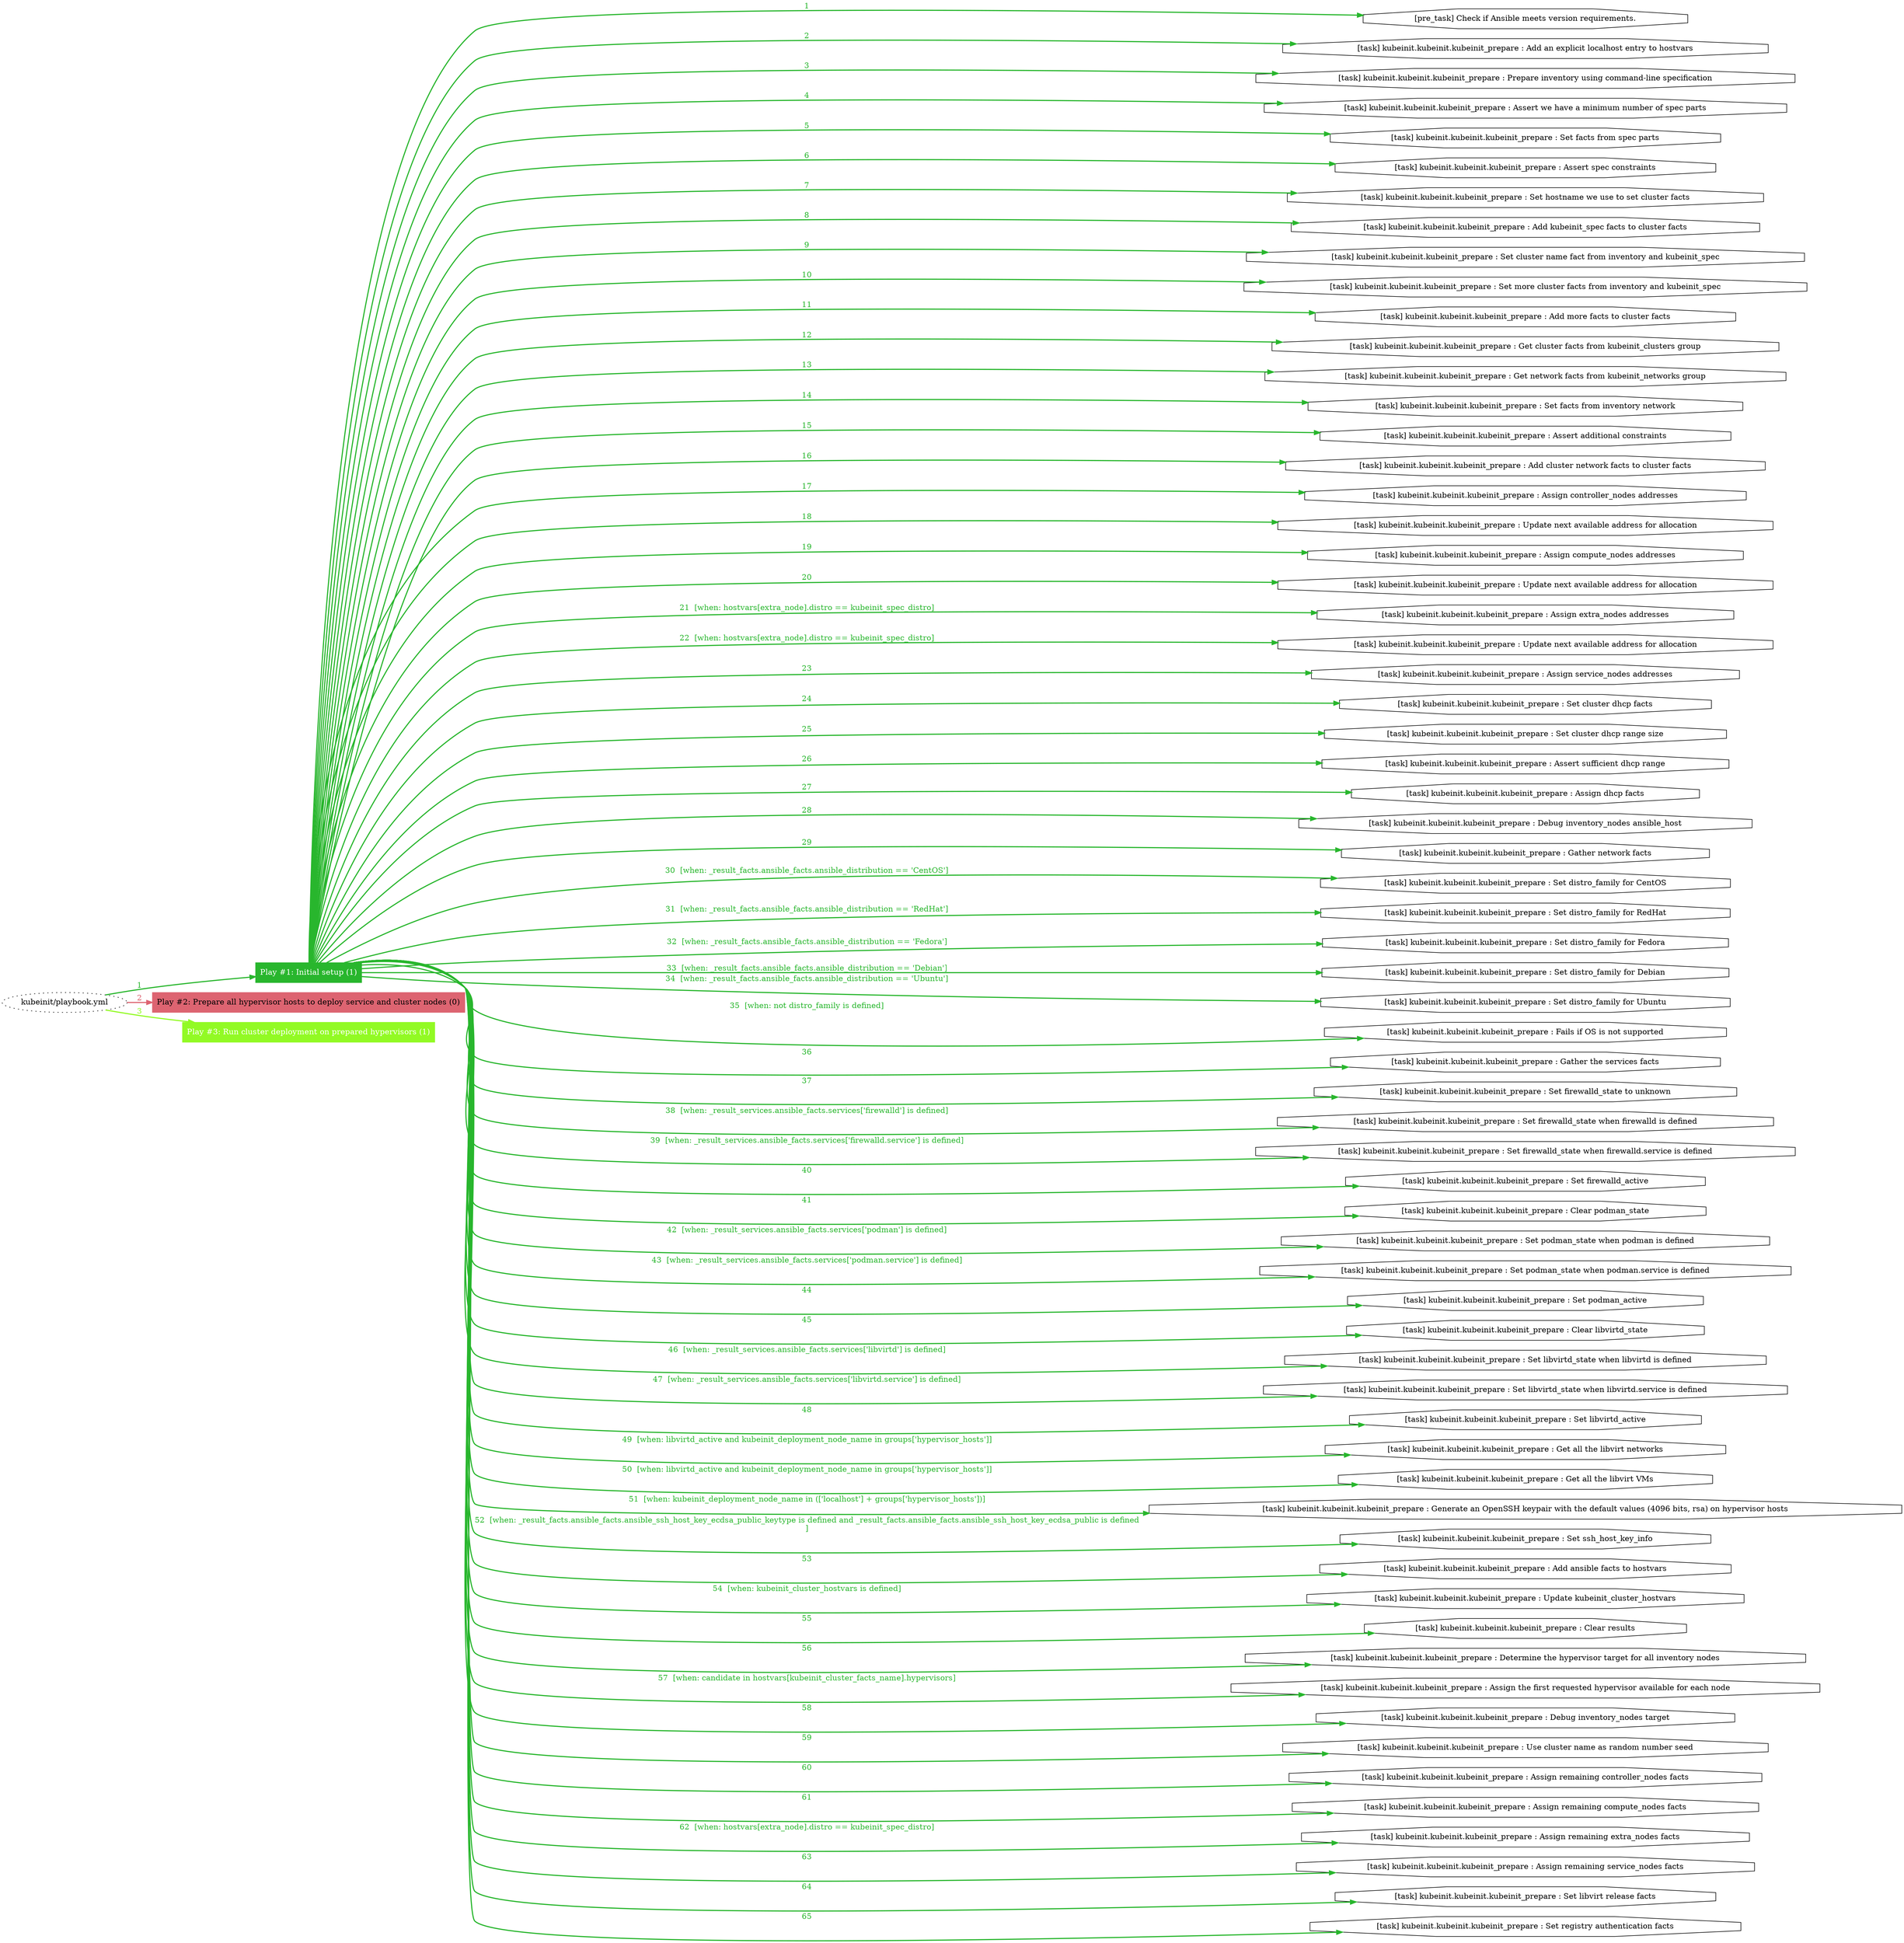digraph "kubeinit/playbook.yml "{
	graph [concentrate=true ordering=in rankdir=LR ratio=fill]
	edge [esep=5 sep=10]
	"kubeinit/playbook.yml" [id=root_node style=dotted]
	subgraph "Play #1: Initial setup (1) "{
		"Play #1: Initial setup (1)" [color="#28b62d" fontcolor="#ffffff" id="play_c313635e-9cf6-402c-b235-ce4847fbc8ec" shape=box style=filled tooltip=localhost]
		"kubeinit/playbook.yml" -> "Play #1: Initial setup (1)" [label=1 color="#28b62d" fontcolor="#28b62d" id="edge_3f4640e3-2729-45f4-9bf4-5400be80dd0c" style=bold]
		"pre_task_296c5444-6fe3-4db2-9842-a774a4408037" [label="[pre_task] Check if Ansible meets version requirements." id="pre_task_296c5444-6fe3-4db2-9842-a774a4408037" shape=octagon tooltip="[pre_task] Check if Ansible meets version requirements."]
		"Play #1: Initial setup (1)" -> "pre_task_296c5444-6fe3-4db2-9842-a774a4408037" [label=1 color="#28b62d" fontcolor="#28b62d" id="edge_72d00acb-046c-49ae-b5fb-a7f993ac03d1" style=bold]
		"task_47fa491d-0e38-41fc-8d8a-f73d859b1caa" [label="[task] kubeinit.kubeinit.kubeinit_prepare : Add an explicit localhost entry to hostvars" id="task_47fa491d-0e38-41fc-8d8a-f73d859b1caa" shape=octagon tooltip="[task] kubeinit.kubeinit.kubeinit_prepare : Add an explicit localhost entry to hostvars"]
		"Play #1: Initial setup (1)" -> "task_47fa491d-0e38-41fc-8d8a-f73d859b1caa" [label=2 color="#28b62d" fontcolor="#28b62d" id="edge_b5825b25-3700-4866-b2f2-0feb274ea2fd" style=bold]
		"task_2aee39bc-c52c-406c-9522-8548c302b3e2" [label="[task] kubeinit.kubeinit.kubeinit_prepare : Prepare inventory using command-line specification" id="task_2aee39bc-c52c-406c-9522-8548c302b3e2" shape=octagon tooltip="[task] kubeinit.kubeinit.kubeinit_prepare : Prepare inventory using command-line specification"]
		"Play #1: Initial setup (1)" -> "task_2aee39bc-c52c-406c-9522-8548c302b3e2" [label=3 color="#28b62d" fontcolor="#28b62d" id="edge_6568ed7e-d015-4a42-8075-1ba272a9e539" style=bold]
		"task_3c5c2baa-ca39-49b0-8fbe-63f843712488" [label="[task] kubeinit.kubeinit.kubeinit_prepare : Assert we have a minimum number of spec parts" id="task_3c5c2baa-ca39-49b0-8fbe-63f843712488" shape=octagon tooltip="[task] kubeinit.kubeinit.kubeinit_prepare : Assert we have a minimum number of spec parts"]
		"Play #1: Initial setup (1)" -> "task_3c5c2baa-ca39-49b0-8fbe-63f843712488" [label=4 color="#28b62d" fontcolor="#28b62d" id="edge_3e63a2ee-0247-4b5b-b351-bae3a1697434" style=bold]
		"task_2d5ce627-e34d-4ffd-87f3-7b3a58e3e92d" [label="[task] kubeinit.kubeinit.kubeinit_prepare : Set facts from spec parts" id="task_2d5ce627-e34d-4ffd-87f3-7b3a58e3e92d" shape=octagon tooltip="[task] kubeinit.kubeinit.kubeinit_prepare : Set facts from spec parts"]
		"Play #1: Initial setup (1)" -> "task_2d5ce627-e34d-4ffd-87f3-7b3a58e3e92d" [label=5 color="#28b62d" fontcolor="#28b62d" id="edge_c498a78a-1141-4a38-bd08-91836d047825" style=bold]
		"task_92849b29-059f-45ae-aea6-a213fb104916" [label="[task] kubeinit.kubeinit.kubeinit_prepare : Assert spec constraints" id="task_92849b29-059f-45ae-aea6-a213fb104916" shape=octagon tooltip="[task] kubeinit.kubeinit.kubeinit_prepare : Assert spec constraints"]
		"Play #1: Initial setup (1)" -> "task_92849b29-059f-45ae-aea6-a213fb104916" [label=6 color="#28b62d" fontcolor="#28b62d" id="edge_93c8c0bd-5e71-4c4c-a183-01c3ee206038" style=bold]
		"task_362c1b8f-0116-43b3-bc5c-b5e227faffb5" [label="[task] kubeinit.kubeinit.kubeinit_prepare : Set hostname we use to set cluster facts" id="task_362c1b8f-0116-43b3-bc5c-b5e227faffb5" shape=octagon tooltip="[task] kubeinit.kubeinit.kubeinit_prepare : Set hostname we use to set cluster facts"]
		"Play #1: Initial setup (1)" -> "task_362c1b8f-0116-43b3-bc5c-b5e227faffb5" [label=7 color="#28b62d" fontcolor="#28b62d" id="edge_97d99631-f6e8-4a81-abc4-1f50e2768614" style=bold]
		"task_365230a4-1e78-4d3c-8c8e-a894fc46feb7" [label="[task] kubeinit.kubeinit.kubeinit_prepare : Add kubeinit_spec facts to cluster facts" id="task_365230a4-1e78-4d3c-8c8e-a894fc46feb7" shape=octagon tooltip="[task] kubeinit.kubeinit.kubeinit_prepare : Add kubeinit_spec facts to cluster facts"]
		"Play #1: Initial setup (1)" -> "task_365230a4-1e78-4d3c-8c8e-a894fc46feb7" [label=8 color="#28b62d" fontcolor="#28b62d" id="edge_583d683d-5d15-4af8-88ce-3bf1c8ca97ae" style=bold]
		"task_ec97f8cf-2db0-46ea-abd0-edbfcd6faaaf" [label="[task] kubeinit.kubeinit.kubeinit_prepare : Set cluster name fact from inventory and kubeinit_spec" id="task_ec97f8cf-2db0-46ea-abd0-edbfcd6faaaf" shape=octagon tooltip="[task] kubeinit.kubeinit.kubeinit_prepare : Set cluster name fact from inventory and kubeinit_spec"]
		"Play #1: Initial setup (1)" -> "task_ec97f8cf-2db0-46ea-abd0-edbfcd6faaaf" [label=9 color="#28b62d" fontcolor="#28b62d" id="edge_9b9e3022-554b-4518-8bbe-228c2e943c6c" style=bold]
		"task_0b0e915d-b63b-4e1d-83a9-1dd6ca66bbb3" [label="[task] kubeinit.kubeinit.kubeinit_prepare : Set more cluster facts from inventory and kubeinit_spec" id="task_0b0e915d-b63b-4e1d-83a9-1dd6ca66bbb3" shape=octagon tooltip="[task] kubeinit.kubeinit.kubeinit_prepare : Set more cluster facts from inventory and kubeinit_spec"]
		"Play #1: Initial setup (1)" -> "task_0b0e915d-b63b-4e1d-83a9-1dd6ca66bbb3" [label=10 color="#28b62d" fontcolor="#28b62d" id="edge_fcf29b14-71e2-4241-892a-e9960e4b3624" style=bold]
		"task_0b99bc91-0209-4c72-bda7-4a2c10b55e8e" [label="[task] kubeinit.kubeinit.kubeinit_prepare : Add more facts to cluster facts" id="task_0b99bc91-0209-4c72-bda7-4a2c10b55e8e" shape=octagon tooltip="[task] kubeinit.kubeinit.kubeinit_prepare : Add more facts to cluster facts"]
		"Play #1: Initial setup (1)" -> "task_0b99bc91-0209-4c72-bda7-4a2c10b55e8e" [label=11 color="#28b62d" fontcolor="#28b62d" id="edge_3ffba5a2-c8be-4e14-b0e7-76e1c8494cfe" style=bold]
		"task_087a7bc1-76fc-4b29-8f9c-f2a9ade89a04" [label="[task] kubeinit.kubeinit.kubeinit_prepare : Get cluster facts from kubeinit_clusters group" id="task_087a7bc1-76fc-4b29-8f9c-f2a9ade89a04" shape=octagon tooltip="[task] kubeinit.kubeinit.kubeinit_prepare : Get cluster facts from kubeinit_clusters group"]
		"Play #1: Initial setup (1)" -> "task_087a7bc1-76fc-4b29-8f9c-f2a9ade89a04" [label=12 color="#28b62d" fontcolor="#28b62d" id="edge_e418cd97-1eee-4bfa-92ab-4457687f11d0" style=bold]
		"task_52fd3d79-012b-4396-b9a3-3f5ffcd0dc9a" [label="[task] kubeinit.kubeinit.kubeinit_prepare : Get network facts from kubeinit_networks group" id="task_52fd3d79-012b-4396-b9a3-3f5ffcd0dc9a" shape=octagon tooltip="[task] kubeinit.kubeinit.kubeinit_prepare : Get network facts from kubeinit_networks group"]
		"Play #1: Initial setup (1)" -> "task_52fd3d79-012b-4396-b9a3-3f5ffcd0dc9a" [label=13 color="#28b62d" fontcolor="#28b62d" id="edge_3a26ba7a-8bea-4d6e-98af-e9c9c9514d02" style=bold]
		"task_d442d7db-6bf5-4bc6-8ac4-331b544fae82" [label="[task] kubeinit.kubeinit.kubeinit_prepare : Set facts from inventory network" id="task_d442d7db-6bf5-4bc6-8ac4-331b544fae82" shape=octagon tooltip="[task] kubeinit.kubeinit.kubeinit_prepare : Set facts from inventory network"]
		"Play #1: Initial setup (1)" -> "task_d442d7db-6bf5-4bc6-8ac4-331b544fae82" [label=14 color="#28b62d" fontcolor="#28b62d" id="edge_8ff3b1b7-fbde-4551-8830-73317258ce2e" style=bold]
		"task_a5e06782-e4cc-46b0-a595-e7dcabde58fe" [label="[task] kubeinit.kubeinit.kubeinit_prepare : Assert additional constraints" id="task_a5e06782-e4cc-46b0-a595-e7dcabde58fe" shape=octagon tooltip="[task] kubeinit.kubeinit.kubeinit_prepare : Assert additional constraints"]
		"Play #1: Initial setup (1)" -> "task_a5e06782-e4cc-46b0-a595-e7dcabde58fe" [label=15 color="#28b62d" fontcolor="#28b62d" id="edge_ecacefb3-fe21-495a-b015-e27e1371ee64" style=bold]
		"task_f9098e0a-c01e-40f7-ab56-21bf6d32ac0a" [label="[task] kubeinit.kubeinit.kubeinit_prepare : Add cluster network facts to cluster facts" id="task_f9098e0a-c01e-40f7-ab56-21bf6d32ac0a" shape=octagon tooltip="[task] kubeinit.kubeinit.kubeinit_prepare : Add cluster network facts to cluster facts"]
		"Play #1: Initial setup (1)" -> "task_f9098e0a-c01e-40f7-ab56-21bf6d32ac0a" [label=16 color="#28b62d" fontcolor="#28b62d" id="edge_def6d592-16a5-4f10-b52b-5466c2d37bba" style=bold]
		"task_a44e3980-7ec0-4450-a054-d50ebf6d7ad4" [label="[task] kubeinit.kubeinit.kubeinit_prepare : Assign controller_nodes addresses" id="task_a44e3980-7ec0-4450-a054-d50ebf6d7ad4" shape=octagon tooltip="[task] kubeinit.kubeinit.kubeinit_prepare : Assign controller_nodes addresses"]
		"Play #1: Initial setup (1)" -> "task_a44e3980-7ec0-4450-a054-d50ebf6d7ad4" [label=17 color="#28b62d" fontcolor="#28b62d" id="edge_9396bc98-906b-4d81-8a1d-1e6112b23b63" style=bold]
		"task_747e60c2-8d36-4c81-bde6-f5b2974f65ca" [label="[task] kubeinit.kubeinit.kubeinit_prepare : Update next available address for allocation" id="task_747e60c2-8d36-4c81-bde6-f5b2974f65ca" shape=octagon tooltip="[task] kubeinit.kubeinit.kubeinit_prepare : Update next available address for allocation"]
		"Play #1: Initial setup (1)" -> "task_747e60c2-8d36-4c81-bde6-f5b2974f65ca" [label=18 color="#28b62d" fontcolor="#28b62d" id="edge_7b004186-7169-4457-8e2c-1ef6afc3f08f" style=bold]
		"task_9bfc9136-a232-4a20-bc0b-d7f7e8f0c93d" [label="[task] kubeinit.kubeinit.kubeinit_prepare : Assign compute_nodes addresses" id="task_9bfc9136-a232-4a20-bc0b-d7f7e8f0c93d" shape=octagon tooltip="[task] kubeinit.kubeinit.kubeinit_prepare : Assign compute_nodes addresses"]
		"Play #1: Initial setup (1)" -> "task_9bfc9136-a232-4a20-bc0b-d7f7e8f0c93d" [label=19 color="#28b62d" fontcolor="#28b62d" id="edge_572b3c94-2906-4ed7-9481-cba08dd1c16f" style=bold]
		"task_335bea3d-e41f-48fe-b9e0-a0501a5e5c63" [label="[task] kubeinit.kubeinit.kubeinit_prepare : Update next available address for allocation" id="task_335bea3d-e41f-48fe-b9e0-a0501a5e5c63" shape=octagon tooltip="[task] kubeinit.kubeinit.kubeinit_prepare : Update next available address for allocation"]
		"Play #1: Initial setup (1)" -> "task_335bea3d-e41f-48fe-b9e0-a0501a5e5c63" [label=20 color="#28b62d" fontcolor="#28b62d" id="edge_dc2b3ce5-33a7-4ca1-845d-5917fe695874" style=bold]
		"task_954abf59-3a4d-4082-9050-ad3191e0b33d" [label="[task] kubeinit.kubeinit.kubeinit_prepare : Assign extra_nodes addresses" id="task_954abf59-3a4d-4082-9050-ad3191e0b33d" shape=octagon tooltip="[task] kubeinit.kubeinit.kubeinit_prepare : Assign extra_nodes addresses"]
		"Play #1: Initial setup (1)" -> "task_954abf59-3a4d-4082-9050-ad3191e0b33d" [label="21  [when: hostvars[extra_node].distro == kubeinit_spec_distro]" color="#28b62d" fontcolor="#28b62d" id="edge_88b70c16-4270-420f-b6ab-24711fa4c35e" style=bold]
		"task_d7544b60-651e-4187-86f4-fee9aa337d38" [label="[task] kubeinit.kubeinit.kubeinit_prepare : Update next available address for allocation" id="task_d7544b60-651e-4187-86f4-fee9aa337d38" shape=octagon tooltip="[task] kubeinit.kubeinit.kubeinit_prepare : Update next available address for allocation"]
		"Play #1: Initial setup (1)" -> "task_d7544b60-651e-4187-86f4-fee9aa337d38" [label="22  [when: hostvars[extra_node].distro == kubeinit_spec_distro]" color="#28b62d" fontcolor="#28b62d" id="edge_05a1bf06-a81e-44af-9406-bae787a6db66" style=bold]
		"task_9b90ab24-831c-4dc0-97e7-17684ffe468e" [label="[task] kubeinit.kubeinit.kubeinit_prepare : Assign service_nodes addresses" id="task_9b90ab24-831c-4dc0-97e7-17684ffe468e" shape=octagon tooltip="[task] kubeinit.kubeinit.kubeinit_prepare : Assign service_nodes addresses"]
		"Play #1: Initial setup (1)" -> "task_9b90ab24-831c-4dc0-97e7-17684ffe468e" [label=23 color="#28b62d" fontcolor="#28b62d" id="edge_405613bc-c9b0-4b6a-8037-c892465634bc" style=bold]
		"task_088fe87c-2252-4d1c-8ced-43e44e2f9eb2" [label="[task] kubeinit.kubeinit.kubeinit_prepare : Set cluster dhcp facts" id="task_088fe87c-2252-4d1c-8ced-43e44e2f9eb2" shape=octagon tooltip="[task] kubeinit.kubeinit.kubeinit_prepare : Set cluster dhcp facts"]
		"Play #1: Initial setup (1)" -> "task_088fe87c-2252-4d1c-8ced-43e44e2f9eb2" [label=24 color="#28b62d" fontcolor="#28b62d" id="edge_72a87cc3-e411-42cf-b5c2-3adb462e05ac" style=bold]
		"task_96b312e2-9c30-4ebd-99ca-238c7c858ec4" [label="[task] kubeinit.kubeinit.kubeinit_prepare : Set cluster dhcp range size" id="task_96b312e2-9c30-4ebd-99ca-238c7c858ec4" shape=octagon tooltip="[task] kubeinit.kubeinit.kubeinit_prepare : Set cluster dhcp range size"]
		"Play #1: Initial setup (1)" -> "task_96b312e2-9c30-4ebd-99ca-238c7c858ec4" [label=25 color="#28b62d" fontcolor="#28b62d" id="edge_811cca70-91e6-4f31-80cd-882cbcb207ad" style=bold]
		"task_d7e822bb-19cb-4bd0-9ccc-a004e497bae5" [label="[task] kubeinit.kubeinit.kubeinit_prepare : Assert sufficient dhcp range" id="task_d7e822bb-19cb-4bd0-9ccc-a004e497bae5" shape=octagon tooltip="[task] kubeinit.kubeinit.kubeinit_prepare : Assert sufficient dhcp range"]
		"Play #1: Initial setup (1)" -> "task_d7e822bb-19cb-4bd0-9ccc-a004e497bae5" [label=26 color="#28b62d" fontcolor="#28b62d" id="edge_a30350ff-5696-4269-9fb9-75d707194351" style=bold]
		"task_ccea74b5-8570-4766-ba67-d8744efb8a4b" [label="[task] kubeinit.kubeinit.kubeinit_prepare : Assign dhcp facts" id="task_ccea74b5-8570-4766-ba67-d8744efb8a4b" shape=octagon tooltip="[task] kubeinit.kubeinit.kubeinit_prepare : Assign dhcp facts"]
		"Play #1: Initial setup (1)" -> "task_ccea74b5-8570-4766-ba67-d8744efb8a4b" [label=27 color="#28b62d" fontcolor="#28b62d" id="edge_5db5925a-03c2-488b-872b-e0fc7d290550" style=bold]
		"task_c54df16a-3baa-4c9e-ac26-6fcbf997d1e3" [label="[task] kubeinit.kubeinit.kubeinit_prepare : Debug inventory_nodes ansible_host" id="task_c54df16a-3baa-4c9e-ac26-6fcbf997d1e3" shape=octagon tooltip="[task] kubeinit.kubeinit.kubeinit_prepare : Debug inventory_nodes ansible_host"]
		"Play #1: Initial setup (1)" -> "task_c54df16a-3baa-4c9e-ac26-6fcbf997d1e3" [label=28 color="#28b62d" fontcolor="#28b62d" id="edge_5f7f4015-4d60-4563-97b3-7c5ee3e023c3" style=bold]
		"task_270c2f36-d217-4caf-985c-b28684025c03" [label="[task] kubeinit.kubeinit.kubeinit_prepare : Gather network facts" id="task_270c2f36-d217-4caf-985c-b28684025c03" shape=octagon tooltip="[task] kubeinit.kubeinit.kubeinit_prepare : Gather network facts"]
		"Play #1: Initial setup (1)" -> "task_270c2f36-d217-4caf-985c-b28684025c03" [label=29 color="#28b62d" fontcolor="#28b62d" id="edge_6c30b080-7d7f-4c71-ac90-484c5d58dd3c" style=bold]
		"task_35a1f450-543b-4dd9-a5bf-2644509a9976" [label="[task] kubeinit.kubeinit.kubeinit_prepare : Set distro_family for CentOS" id="task_35a1f450-543b-4dd9-a5bf-2644509a9976" shape=octagon tooltip="[task] kubeinit.kubeinit.kubeinit_prepare : Set distro_family for CentOS"]
		"Play #1: Initial setup (1)" -> "task_35a1f450-543b-4dd9-a5bf-2644509a9976" [label="30  [when: _result_facts.ansible_facts.ansible_distribution == 'CentOS']" color="#28b62d" fontcolor="#28b62d" id="edge_f26343c7-4186-4ea4-82cb-87053c8de4cd" style=bold]
		"task_b2f04723-83ca-462e-a4f2-ab2e229ce8eb" [label="[task] kubeinit.kubeinit.kubeinit_prepare : Set distro_family for RedHat" id="task_b2f04723-83ca-462e-a4f2-ab2e229ce8eb" shape=octagon tooltip="[task] kubeinit.kubeinit.kubeinit_prepare : Set distro_family for RedHat"]
		"Play #1: Initial setup (1)" -> "task_b2f04723-83ca-462e-a4f2-ab2e229ce8eb" [label="31  [when: _result_facts.ansible_facts.ansible_distribution == 'RedHat']" color="#28b62d" fontcolor="#28b62d" id="edge_4709cdb7-5e2f-4ddb-a697-39ff8c32b763" style=bold]
		"task_00b209e0-046f-4972-a469-984524e54fef" [label="[task] kubeinit.kubeinit.kubeinit_prepare : Set distro_family for Fedora" id="task_00b209e0-046f-4972-a469-984524e54fef" shape=octagon tooltip="[task] kubeinit.kubeinit.kubeinit_prepare : Set distro_family for Fedora"]
		"Play #1: Initial setup (1)" -> "task_00b209e0-046f-4972-a469-984524e54fef" [label="32  [when: _result_facts.ansible_facts.ansible_distribution == 'Fedora']" color="#28b62d" fontcolor="#28b62d" id="edge_fae5c593-fcf8-4d4c-bee1-347ffe16d45b" style=bold]
		"task_08a8769f-ddd9-4dbd-ab42-cc9064fb7a81" [label="[task] kubeinit.kubeinit.kubeinit_prepare : Set distro_family for Debian" id="task_08a8769f-ddd9-4dbd-ab42-cc9064fb7a81" shape=octagon tooltip="[task] kubeinit.kubeinit.kubeinit_prepare : Set distro_family for Debian"]
		"Play #1: Initial setup (1)" -> "task_08a8769f-ddd9-4dbd-ab42-cc9064fb7a81" [label="33  [when: _result_facts.ansible_facts.ansible_distribution == 'Debian']" color="#28b62d" fontcolor="#28b62d" id="edge_3c5f6997-58fa-4922-a7fd-dc138c6d6591" style=bold]
		"task_104d5318-4aad-4b4a-a96d-af903e56a3be" [label="[task] kubeinit.kubeinit.kubeinit_prepare : Set distro_family for Ubuntu" id="task_104d5318-4aad-4b4a-a96d-af903e56a3be" shape=octagon tooltip="[task] kubeinit.kubeinit.kubeinit_prepare : Set distro_family for Ubuntu"]
		"Play #1: Initial setup (1)" -> "task_104d5318-4aad-4b4a-a96d-af903e56a3be" [label="34  [when: _result_facts.ansible_facts.ansible_distribution == 'Ubuntu']" color="#28b62d" fontcolor="#28b62d" id="edge_37f73f8e-1704-47c2-a907-9d726b650faa" style=bold]
		"task_cfcc2a62-8590-4060-9e9d-7652c895813b" [label="[task] kubeinit.kubeinit.kubeinit_prepare : Fails if OS is not supported" id="task_cfcc2a62-8590-4060-9e9d-7652c895813b" shape=octagon tooltip="[task] kubeinit.kubeinit.kubeinit_prepare : Fails if OS is not supported"]
		"Play #1: Initial setup (1)" -> "task_cfcc2a62-8590-4060-9e9d-7652c895813b" [label="35  [when: not distro_family is defined]" color="#28b62d" fontcolor="#28b62d" id="edge_5f08bc30-a809-4415-a972-e4d4d45ad6d2" style=bold]
		"task_3108a1c3-e1ce-4cb9-a164-90e46a3fec36" [label="[task] kubeinit.kubeinit.kubeinit_prepare : Gather the services facts" id="task_3108a1c3-e1ce-4cb9-a164-90e46a3fec36" shape=octagon tooltip="[task] kubeinit.kubeinit.kubeinit_prepare : Gather the services facts"]
		"Play #1: Initial setup (1)" -> "task_3108a1c3-e1ce-4cb9-a164-90e46a3fec36" [label=36 color="#28b62d" fontcolor="#28b62d" id="edge_80dd0afc-1bff-436c-b379-8d911fcf1bbf" style=bold]
		"task_78a0314d-1edc-4909-bf86-2b4398689543" [label="[task] kubeinit.kubeinit.kubeinit_prepare : Set firewalld_state to unknown" id="task_78a0314d-1edc-4909-bf86-2b4398689543" shape=octagon tooltip="[task] kubeinit.kubeinit.kubeinit_prepare : Set firewalld_state to unknown"]
		"Play #1: Initial setup (1)" -> "task_78a0314d-1edc-4909-bf86-2b4398689543" [label=37 color="#28b62d" fontcolor="#28b62d" id="edge_81b5557a-438d-4765-8fd3-0d0afe6c4930" style=bold]
		"task_122d8810-d524-4f85-a131-78d85ddb6e98" [label="[task] kubeinit.kubeinit.kubeinit_prepare : Set firewalld_state when firewalld is defined" id="task_122d8810-d524-4f85-a131-78d85ddb6e98" shape=octagon tooltip="[task] kubeinit.kubeinit.kubeinit_prepare : Set firewalld_state when firewalld is defined"]
		"Play #1: Initial setup (1)" -> "task_122d8810-d524-4f85-a131-78d85ddb6e98" [label="38  [when: _result_services.ansible_facts.services['firewalld'] is defined]" color="#28b62d" fontcolor="#28b62d" id="edge_d224e60c-6064-47d4-84b6-7a6bc7ca00db" style=bold]
		"task_84868724-d0a1-42c5-b7be-b09399a11f5f" [label="[task] kubeinit.kubeinit.kubeinit_prepare : Set firewalld_state when firewalld.service is defined" id="task_84868724-d0a1-42c5-b7be-b09399a11f5f" shape=octagon tooltip="[task] kubeinit.kubeinit.kubeinit_prepare : Set firewalld_state when firewalld.service is defined"]
		"Play #1: Initial setup (1)" -> "task_84868724-d0a1-42c5-b7be-b09399a11f5f" [label="39  [when: _result_services.ansible_facts.services['firewalld.service'] is defined]" color="#28b62d" fontcolor="#28b62d" id="edge_c62bc581-3f12-4ff7-9cb3-12f15187867f" style=bold]
		"task_850ac26d-98cb-4c06-8ae1-8894d4691f31" [label="[task] kubeinit.kubeinit.kubeinit_prepare : Set firewalld_active" id="task_850ac26d-98cb-4c06-8ae1-8894d4691f31" shape=octagon tooltip="[task] kubeinit.kubeinit.kubeinit_prepare : Set firewalld_active"]
		"Play #1: Initial setup (1)" -> "task_850ac26d-98cb-4c06-8ae1-8894d4691f31" [label=40 color="#28b62d" fontcolor="#28b62d" id="edge_2c57d0c4-6102-448e-839b-55198700658b" style=bold]
		"task_7c6f465a-f877-4126-a8ae-a40c77277857" [label="[task] kubeinit.kubeinit.kubeinit_prepare : Clear podman_state" id="task_7c6f465a-f877-4126-a8ae-a40c77277857" shape=octagon tooltip="[task] kubeinit.kubeinit.kubeinit_prepare : Clear podman_state"]
		"Play #1: Initial setup (1)" -> "task_7c6f465a-f877-4126-a8ae-a40c77277857" [label=41 color="#28b62d" fontcolor="#28b62d" id="edge_3f688b82-e72f-4230-a4a1-e64a6ced6c24" style=bold]
		"task_fb375b90-7a73-422f-b571-314fd087d0cd" [label="[task] kubeinit.kubeinit.kubeinit_prepare : Set podman_state when podman is defined" id="task_fb375b90-7a73-422f-b571-314fd087d0cd" shape=octagon tooltip="[task] kubeinit.kubeinit.kubeinit_prepare : Set podman_state when podman is defined"]
		"Play #1: Initial setup (1)" -> "task_fb375b90-7a73-422f-b571-314fd087d0cd" [label="42  [when: _result_services.ansible_facts.services['podman'] is defined]" color="#28b62d" fontcolor="#28b62d" id="edge_c7688f85-5769-4394-b99d-6b0c812039f8" style=bold]
		"task_0c2a7015-9488-4b39-9e88-9698cf9c6bc8" [label="[task] kubeinit.kubeinit.kubeinit_prepare : Set podman_state when podman.service is defined" id="task_0c2a7015-9488-4b39-9e88-9698cf9c6bc8" shape=octagon tooltip="[task] kubeinit.kubeinit.kubeinit_prepare : Set podman_state when podman.service is defined"]
		"Play #1: Initial setup (1)" -> "task_0c2a7015-9488-4b39-9e88-9698cf9c6bc8" [label="43  [when: _result_services.ansible_facts.services['podman.service'] is defined]" color="#28b62d" fontcolor="#28b62d" id="edge_51f41b18-bbfe-440e-8170-a54e8a6954b1" style=bold]
		"task_527212d9-92e9-424e-8a80-6db244ac5563" [label="[task] kubeinit.kubeinit.kubeinit_prepare : Set podman_active" id="task_527212d9-92e9-424e-8a80-6db244ac5563" shape=octagon tooltip="[task] kubeinit.kubeinit.kubeinit_prepare : Set podman_active"]
		"Play #1: Initial setup (1)" -> "task_527212d9-92e9-424e-8a80-6db244ac5563" [label=44 color="#28b62d" fontcolor="#28b62d" id="edge_ae5e625a-bf60-4ceb-8761-2205a6d51c39" style=bold]
		"task_9a1e9c44-2bb4-4e15-a708-d9f5ccf97754" [label="[task] kubeinit.kubeinit.kubeinit_prepare : Clear libvirtd_state" id="task_9a1e9c44-2bb4-4e15-a708-d9f5ccf97754" shape=octagon tooltip="[task] kubeinit.kubeinit.kubeinit_prepare : Clear libvirtd_state"]
		"Play #1: Initial setup (1)" -> "task_9a1e9c44-2bb4-4e15-a708-d9f5ccf97754" [label=45 color="#28b62d" fontcolor="#28b62d" id="edge_48d09516-88c5-4d49-8469-6d3e35c85eb5" style=bold]
		"task_60a6e70f-9c46-41e1-bc51-d21f36353e55" [label="[task] kubeinit.kubeinit.kubeinit_prepare : Set libvirtd_state when libvirtd is defined" id="task_60a6e70f-9c46-41e1-bc51-d21f36353e55" shape=octagon tooltip="[task] kubeinit.kubeinit.kubeinit_prepare : Set libvirtd_state when libvirtd is defined"]
		"Play #1: Initial setup (1)" -> "task_60a6e70f-9c46-41e1-bc51-d21f36353e55" [label="46  [when: _result_services.ansible_facts.services['libvirtd'] is defined]" color="#28b62d" fontcolor="#28b62d" id="edge_85b23404-a48b-4acb-b003-7d47456b618b" style=bold]
		"task_55f15e67-431f-4404-bac1-b70f8aeba7a6" [label="[task] kubeinit.kubeinit.kubeinit_prepare : Set libvirtd_state when libvirtd.service is defined" id="task_55f15e67-431f-4404-bac1-b70f8aeba7a6" shape=octagon tooltip="[task] kubeinit.kubeinit.kubeinit_prepare : Set libvirtd_state when libvirtd.service is defined"]
		"Play #1: Initial setup (1)" -> "task_55f15e67-431f-4404-bac1-b70f8aeba7a6" [label="47  [when: _result_services.ansible_facts.services['libvirtd.service'] is defined]" color="#28b62d" fontcolor="#28b62d" id="edge_6db41a52-9666-4e79-8cf9-9bf4125a716b" style=bold]
		"task_014776a6-6e6b-40c7-acad-b3fa15196aa7" [label="[task] kubeinit.kubeinit.kubeinit_prepare : Set libvirtd_active" id="task_014776a6-6e6b-40c7-acad-b3fa15196aa7" shape=octagon tooltip="[task] kubeinit.kubeinit.kubeinit_prepare : Set libvirtd_active"]
		"Play #1: Initial setup (1)" -> "task_014776a6-6e6b-40c7-acad-b3fa15196aa7" [label=48 color="#28b62d" fontcolor="#28b62d" id="edge_9aef877f-d40f-4745-97ec-b4a4f76d42ca" style=bold]
		"task_d3642c92-2611-409a-8682-7a616dfda573" [label="[task] kubeinit.kubeinit.kubeinit_prepare : Get all the libvirt networks" id="task_d3642c92-2611-409a-8682-7a616dfda573" shape=octagon tooltip="[task] kubeinit.kubeinit.kubeinit_prepare : Get all the libvirt networks"]
		"Play #1: Initial setup (1)" -> "task_d3642c92-2611-409a-8682-7a616dfda573" [label="49  [when: libvirtd_active and kubeinit_deployment_node_name in groups['hypervisor_hosts']]" color="#28b62d" fontcolor="#28b62d" id="edge_227b7dbc-6afe-41f6-9d14-24cc514b741f" style=bold]
		"task_bfa9a126-1c01-4251-89ce-13e777df0d67" [label="[task] kubeinit.kubeinit.kubeinit_prepare : Get all the libvirt VMs" id="task_bfa9a126-1c01-4251-89ce-13e777df0d67" shape=octagon tooltip="[task] kubeinit.kubeinit.kubeinit_prepare : Get all the libvirt VMs"]
		"Play #1: Initial setup (1)" -> "task_bfa9a126-1c01-4251-89ce-13e777df0d67" [label="50  [when: libvirtd_active and kubeinit_deployment_node_name in groups['hypervisor_hosts']]" color="#28b62d" fontcolor="#28b62d" id="edge_6eccd9ab-d420-4bf1-83f9-6a41725c9021" style=bold]
		"task_b45c4526-096f-4432-97af-ba292c7a74b8" [label="[task] kubeinit.kubeinit.kubeinit_prepare : Generate an OpenSSH keypair with the default values (4096 bits, rsa) on hypervisor hosts" id="task_b45c4526-096f-4432-97af-ba292c7a74b8" shape=octagon tooltip="[task] kubeinit.kubeinit.kubeinit_prepare : Generate an OpenSSH keypair with the default values (4096 bits, rsa) on hypervisor hosts"]
		"Play #1: Initial setup (1)" -> "task_b45c4526-096f-4432-97af-ba292c7a74b8" [label="51  [when: kubeinit_deployment_node_name in (['localhost'] + groups['hypervisor_hosts'])]" color="#28b62d" fontcolor="#28b62d" id="edge_f1942b6d-352c-4e40-8df6-9684d3283018" style=bold]
		"task_c39dda56-4847-4ed6-89ae-f7658dc17a79" [label="[task] kubeinit.kubeinit.kubeinit_prepare : Set ssh_host_key_info" id="task_c39dda56-4847-4ed6-89ae-f7658dc17a79" shape=octagon tooltip="[task] kubeinit.kubeinit.kubeinit_prepare : Set ssh_host_key_info"]
		"Play #1: Initial setup (1)" -> "task_c39dda56-4847-4ed6-89ae-f7658dc17a79" [label="52  [when: _result_facts.ansible_facts.ansible_ssh_host_key_ecdsa_public_keytype is defined and _result_facts.ansible_facts.ansible_ssh_host_key_ecdsa_public is defined
]" color="#28b62d" fontcolor="#28b62d" id="edge_a877c99a-29a5-4d85-8f52-7b8c8e96bab4" style=bold]
		"task_42e12596-c9aa-4978-a405-db3d91c2d95d" [label="[task] kubeinit.kubeinit.kubeinit_prepare : Add ansible facts to hostvars" id="task_42e12596-c9aa-4978-a405-db3d91c2d95d" shape=octagon tooltip="[task] kubeinit.kubeinit.kubeinit_prepare : Add ansible facts to hostvars"]
		"Play #1: Initial setup (1)" -> "task_42e12596-c9aa-4978-a405-db3d91c2d95d" [label=53 color="#28b62d" fontcolor="#28b62d" id="edge_0ff2032d-1d15-4ed3-9a2d-088eecfca999" style=bold]
		"task_de08aa99-1495-43ad-a744-6d0f714522c2" [label="[task] kubeinit.kubeinit.kubeinit_prepare : Update kubeinit_cluster_hostvars" id="task_de08aa99-1495-43ad-a744-6d0f714522c2" shape=octagon tooltip="[task] kubeinit.kubeinit.kubeinit_prepare : Update kubeinit_cluster_hostvars"]
		"Play #1: Initial setup (1)" -> "task_de08aa99-1495-43ad-a744-6d0f714522c2" [label="54  [when: kubeinit_cluster_hostvars is defined]" color="#28b62d" fontcolor="#28b62d" id="edge_bacac8ad-5c8b-4903-a49c-959902fac9f8" style=bold]
		"task_48ef1b6b-cfb2-490f-89dd-e10b37847b88" [label="[task] kubeinit.kubeinit.kubeinit_prepare : Clear results" id="task_48ef1b6b-cfb2-490f-89dd-e10b37847b88" shape=octagon tooltip="[task] kubeinit.kubeinit.kubeinit_prepare : Clear results"]
		"Play #1: Initial setup (1)" -> "task_48ef1b6b-cfb2-490f-89dd-e10b37847b88" [label=55 color="#28b62d" fontcolor="#28b62d" id="edge_aa2373b7-4db5-431d-a3a1-7776fb0dfb43" style=bold]
		"task_e34d9efd-b9c2-466b-9212-90679ab1c5a6" [label="[task] kubeinit.kubeinit.kubeinit_prepare : Determine the hypervisor target for all inventory nodes" id="task_e34d9efd-b9c2-466b-9212-90679ab1c5a6" shape=octagon tooltip="[task] kubeinit.kubeinit.kubeinit_prepare : Determine the hypervisor target for all inventory nodes"]
		"Play #1: Initial setup (1)" -> "task_e34d9efd-b9c2-466b-9212-90679ab1c5a6" [label=56 color="#28b62d" fontcolor="#28b62d" id="edge_6dc1f904-94f4-4137-9a5c-2169e9ef32ed" style=bold]
		"task_63bb3195-77f2-454a-8a54-49ea686a8719" [label="[task] kubeinit.kubeinit.kubeinit_prepare : Assign the first requested hypervisor available for each node" id="task_63bb3195-77f2-454a-8a54-49ea686a8719" shape=octagon tooltip="[task] kubeinit.kubeinit.kubeinit_prepare : Assign the first requested hypervisor available for each node"]
		"Play #1: Initial setup (1)" -> "task_63bb3195-77f2-454a-8a54-49ea686a8719" [label="57  [when: candidate in hostvars[kubeinit_cluster_facts_name].hypervisors]" color="#28b62d" fontcolor="#28b62d" id="edge_d26a5f97-e872-48b2-a258-79241805d123" style=bold]
		"task_21a67639-5138-4315-abea-12ca329fb881" [label="[task] kubeinit.kubeinit.kubeinit_prepare : Debug inventory_nodes target" id="task_21a67639-5138-4315-abea-12ca329fb881" shape=octagon tooltip="[task] kubeinit.kubeinit.kubeinit_prepare : Debug inventory_nodes target"]
		"Play #1: Initial setup (1)" -> "task_21a67639-5138-4315-abea-12ca329fb881" [label=58 color="#28b62d" fontcolor="#28b62d" id="edge_46953a97-5630-41d2-8145-101300799136" style=bold]
		"task_013b95a3-e996-4ade-b5e3-88d9e216416c" [label="[task] kubeinit.kubeinit.kubeinit_prepare : Use cluster name as random number seed" id="task_013b95a3-e996-4ade-b5e3-88d9e216416c" shape=octagon tooltip="[task] kubeinit.kubeinit.kubeinit_prepare : Use cluster name as random number seed"]
		"Play #1: Initial setup (1)" -> "task_013b95a3-e996-4ade-b5e3-88d9e216416c" [label=59 color="#28b62d" fontcolor="#28b62d" id="edge_5e35c8d7-7c50-45a4-87cb-7ef19f7a4835" style=bold]
		"task_b9b6a3c3-8f3a-4f9f-90b8-bf57a61a5d38" [label="[task] kubeinit.kubeinit.kubeinit_prepare : Assign remaining controller_nodes facts" id="task_b9b6a3c3-8f3a-4f9f-90b8-bf57a61a5d38" shape=octagon tooltip="[task] kubeinit.kubeinit.kubeinit_prepare : Assign remaining controller_nodes facts"]
		"Play #1: Initial setup (1)" -> "task_b9b6a3c3-8f3a-4f9f-90b8-bf57a61a5d38" [label=60 color="#28b62d" fontcolor="#28b62d" id="edge_c91de073-1c3f-4b03-a5b0-9546b6743259" style=bold]
		"task_1de428b3-2750-4d11-8e5a-6de8fce48ebf" [label="[task] kubeinit.kubeinit.kubeinit_prepare : Assign remaining compute_nodes facts" id="task_1de428b3-2750-4d11-8e5a-6de8fce48ebf" shape=octagon tooltip="[task] kubeinit.kubeinit.kubeinit_prepare : Assign remaining compute_nodes facts"]
		"Play #1: Initial setup (1)" -> "task_1de428b3-2750-4d11-8e5a-6de8fce48ebf" [label=61 color="#28b62d" fontcolor="#28b62d" id="edge_38ea2dba-d757-45fc-b26f-7605cd9cab29" style=bold]
		"task_9324bae2-324b-4e7c-be0a-190840c4d942" [label="[task] kubeinit.kubeinit.kubeinit_prepare : Assign remaining extra_nodes facts" id="task_9324bae2-324b-4e7c-be0a-190840c4d942" shape=octagon tooltip="[task] kubeinit.kubeinit.kubeinit_prepare : Assign remaining extra_nodes facts"]
		"Play #1: Initial setup (1)" -> "task_9324bae2-324b-4e7c-be0a-190840c4d942" [label="62  [when: hostvars[extra_node].distro == kubeinit_spec_distro]" color="#28b62d" fontcolor="#28b62d" id="edge_300508a7-7bc7-424c-91ba-9b5eff353e4f" style=bold]
		"task_556d4739-1271-462f-bcd5-590d3c81c853" [label="[task] kubeinit.kubeinit.kubeinit_prepare : Assign remaining service_nodes facts" id="task_556d4739-1271-462f-bcd5-590d3c81c853" shape=octagon tooltip="[task] kubeinit.kubeinit.kubeinit_prepare : Assign remaining service_nodes facts"]
		"Play #1: Initial setup (1)" -> "task_556d4739-1271-462f-bcd5-590d3c81c853" [label=63 color="#28b62d" fontcolor="#28b62d" id="edge_5453596d-8d6f-4d1e-8817-7972d4463d5b" style=bold]
		"task_a58f14b3-0f72-4132-a661-003fe9543143" [label="[task] kubeinit.kubeinit.kubeinit_prepare : Set libvirt release facts" id="task_a58f14b3-0f72-4132-a661-003fe9543143" shape=octagon tooltip="[task] kubeinit.kubeinit.kubeinit_prepare : Set libvirt release facts"]
		"Play #1: Initial setup (1)" -> "task_a58f14b3-0f72-4132-a661-003fe9543143" [label=64 color="#28b62d" fontcolor="#28b62d" id="edge_bc1ec9e9-fe85-491d-9467-3f7b4b98509c" style=bold]
		"task_6f3198db-a6ea-4e2f-bc74-23d5baaa7238" [label="[task] kubeinit.kubeinit.kubeinit_prepare : Set registry authentication facts" id="task_6f3198db-a6ea-4e2f-bc74-23d5baaa7238" shape=octagon tooltip="[task] kubeinit.kubeinit.kubeinit_prepare : Set registry authentication facts"]
		"Play #1: Initial setup (1)" -> "task_6f3198db-a6ea-4e2f-bc74-23d5baaa7238" [label=65 color="#28b62d" fontcolor="#28b62d" id="edge_260b5a53-3935-4e07-8b1b-1095fe1be75b" style=bold]
	}
	subgraph "Play #2: Prepare all hypervisor hosts to deploy service and cluster nodes (0) "{
		"Play #2: Prepare all hypervisor hosts to deploy service and cluster nodes (0)" [color="#dd6471" fontcolor="#000000" id="play_910ed7f7-e070-4f68-9823-679c36224e32" shape=box style=filled tooltip=""]
		"kubeinit/playbook.yml" -> "Play #2: Prepare all hypervisor hosts to deploy service and cluster nodes (0)" [label=2 color="#dd6471" fontcolor="#dd6471" id="edge_149a437f-da1d-4b82-b47b-262c7dda0514" style=bold]
	}
	subgraph "Play #3: Run cluster deployment on prepared hypervisors (1) "{
		"Play #3: Run cluster deployment on prepared hypervisors (1)" [color="#92fa24" fontcolor="#ffffff" id="play_9e08d7db-375f-4ea9-80b0-220d04039b2a" shape=box style=filled tooltip=localhost]
		"kubeinit/playbook.yml" -> "Play #3: Run cluster deployment on prepared hypervisors (1)" [label=3 color="#92fa24" fontcolor="#92fa24" id="edge_cae3e816-d0a7-43a3-91ef-552525b3ce04" style=bold]
	}
}
